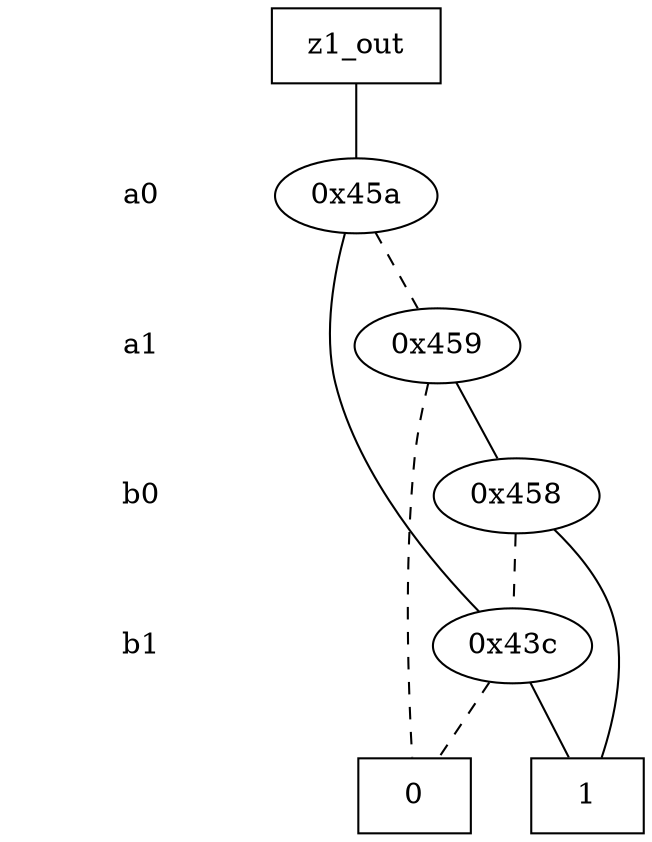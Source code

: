 digraph "ZDD" {
size = "7.5,10"
center = true;
edge [dir = none];
{ node [shape = plaintext];
  edge [style = invis];
  "CONST NODES" [style = invis];
" a0 " -> " a1 " -> " b0 " -> " b1 " -> "CONST NODES"; 
}
{ rank = same; node [shape = box]; edge [style = invis];
"  z1_out  "; }
{ rank = same; " a0 ";
"0x45a";
}
{ rank = same; " a1 ";
"0x459";
}
{ rank = same; " b0 ";
"0x458";
}
{ rank = same; " b1 ";
"0x43c";
}
{ rank = same; "CONST NODES";
{ node [shape = box]; "0x1fd";
"0x1fc";
}
}
"  z1_out  " -> "0x45a" [style = solid];
"0x45a" -> "0x43c";
"0x45a" -> "0x459" [style = dashed];
"0x459" -> "0x458";
"0x459" -> "0x1fd" [style = dashed];
"0x458" -> "0x1fc";
"0x458" -> "0x43c" [style = dashed];
"0x43c" -> "0x1fc";
"0x43c" -> "0x1fd" [style = dashed];
"0x1fd" [label = "0"];
"0x1fc" [label = "1"];
}
